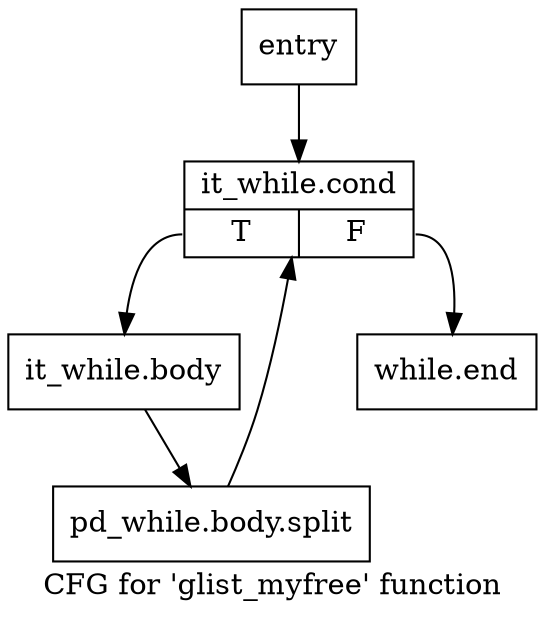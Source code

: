 digraph "CFG for 'glist_myfree' function" {
	label="CFG for 'glist_myfree' function";

	Node0xe89730 [shape=record,label="{entry}"];
	Node0xe89730 -> Node0xe89780;
	Node0xe89780 [shape=record,label="{it_while.cond|{<s0>T|<s1>F}}"];
	Node0xe89780:s0 -> Node0xe897d0;
	Node0xe89780:s1 -> Node0xe89820;
	Node0xe897d0 [shape=record,label="{it_while.body}"];
	Node0xe897d0 -> Node0x1278220;
	Node0x1278220 [shape=record,label="{pd_while.body.split}"];
	Node0x1278220 -> Node0xe89780;
	Node0xe89820 [shape=record,label="{while.end}"];
}
